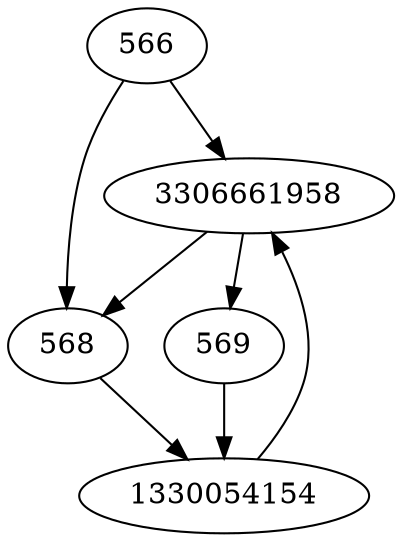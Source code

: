 strict digraph  {
3306661958;
1330054154;
566;
568;
569;
3306661958 -> 568;
3306661958 -> 569;
1330054154 -> 3306661958;
566 -> 568;
566 -> 3306661958;
568 -> 1330054154;
569 -> 1330054154;
}
